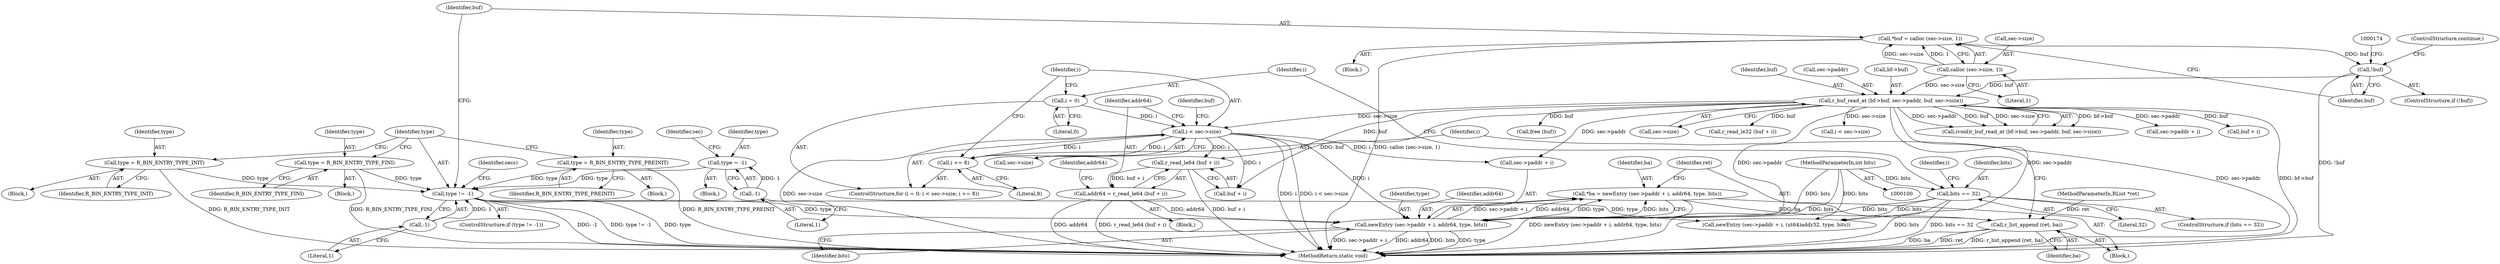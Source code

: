 digraph "1_radare2_1f37c04f2a762500222dda2459e6a04646feeedf@pointer" {
"1000257" [label="(Call,*ba = newEntry (sec->paddr + i, addr64, type, bits))"];
"1000259" [label="(Call,newEntry (sec->paddr + i, addr64, type, bits))"];
"1000175" [label="(Call,r_buf_read_at (bf->buf, sec->paddr, buf, sec->size))"];
"1000169" [label="(Call,!buf)"];
"1000161" [label="(Call,*buf = calloc (sec->size, 1))"];
"1000163" [label="(Call,calloc (sec->size, 1))"];
"1000237" [label="(Call,i < sec->size)"];
"1000234" [label="(Call,i = 0)"];
"1000242" [label="(Call,i += 8)"];
"1000247" [label="(Call,addr64 = r_read_le64 (buf + i))"];
"1000249" [label="(Call,r_read_le64 (buf + i))"];
"1000155" [label="(Call,type != -1)"];
"1000127" [label="(Call,type = R_BIN_ENTRY_TYPE_FINI)"];
"1000115" [label="(Call,type = -1)"];
"1000117" [label="(Call,-1)"];
"1000139" [label="(Call,type = R_BIN_ENTRY_TYPE_INIT)"];
"1000151" [label="(Call,type = R_BIN_ENTRY_TYPE_PREINIT)"];
"1000157" [label="(Call,-1)"];
"1000187" [label="(Call,bits == 32)"];
"1000103" [label="(MethodParameterIn,int bits)"];
"1000268" [label="(Call,r_list_append (ret, ba))"];
"1000182" [label="(Identifier,buf)"];
"1000139" [label="(Call,type = R_BIN_ENTRY_TYPE_INIT)"];
"1000242" [label="(Call,i += 8)"];
"1000188" [label="(Identifier,bits)"];
"1000175" [label="(Call,r_buf_read_at (bf->buf, sec->paddr, buf, sec->size))"];
"1000250" [label="(Call,buf + i)"];
"1000126" [label="(Block,)"];
"1000243" [label="(Identifier,i)"];
"1000128" [label="(Identifier,type)"];
"1000247" [label="(Call,addr64 = r_read_le64 (buf + i))"];
"1000258" [label="(Identifier,ba)"];
"1000267" [label="(Identifier,bits)"];
"1000151" [label="(Call,type = R_BIN_ENTRY_TYPE_PREINIT)"];
"1000186" [label="(ControlStructure,if (bits == 32))"];
"1000257" [label="(Call,*ba = newEntry (sec->paddr + i, addr64, type, bits))"];
"1000167" [label="(Literal,1)"];
"1000270" [label="(Identifier,ba)"];
"1000249" [label="(Call,r_read_le64 (buf + i))"];
"1000155" [label="(Call,type != -1)"];
"1000157" [label="(Call,-1)"];
"1000248" [label="(Identifier,addr64)"];
"1000117" [label="(Call,-1)"];
"1000141" [label="(Identifier,R_BIN_ENTRY_TYPE_INIT)"];
"1000140" [label="(Identifier,type)"];
"1000189" [label="(Literal,32)"];
"1000161" [label="(Call,*buf = calloc (sec->size, 1))"];
"1000156" [label="(Identifier,type)"];
"1000164" [label="(Call,sec->size)"];
"1000271" [label="(Call,free (buf))"];
"1000118" [label="(Literal,1)"];
"1000138" [label="(Block,)"];
"1000169" [label="(Call,!buf)"];
"1000183" [label="(Call,sec->size)"];
"1000237" [label="(Call,i < sec->size)"];
"1000217" [label="(Call,newEntry (sec->paddr + i, (ut64)addr32, type, bits))"];
"1000245" [label="(Block,)"];
"1000129" [label="(Identifier,R_BIN_ENTRY_TYPE_FINI)"];
"1000266" [label="(Identifier,type)"];
"1000207" [label="(Call,r_read_le32 (buf + i))"];
"1000153" [label="(Identifier,R_BIN_ENTRY_TYPE_PREINIT)"];
"1000159" [label="(Block,)"];
"1000187" [label="(Call,bits == 32)"];
"1000162" [label="(Identifier,buf)"];
"1000265" [label="(Identifier,addr64)"];
"1000127" [label="(Call,type = R_BIN_ENTRY_TYPE_FINI)"];
"1000255" [label="(Block,)"];
"1000103" [label="(MethodParameterIn,int bits)"];
"1000168" [label="(ControlStructure,if (!buf))"];
"1000163" [label="(Call,calloc (sec->size, 1))"];
"1000235" [label="(Identifier,i)"];
"1000102" [label="(MethodParameterIn,RList *ret)"];
"1000275" [label="(MethodReturn,static void)"];
"1000233" [label="(ControlStructure,for (i = 0; i < sec->size; i += 8))"];
"1000269" [label="(Identifier,ret)"];
"1000244" [label="(Literal,8)"];
"1000116" [label="(Identifier,type)"];
"1000195" [label="(Call,i < sec->size)"];
"1000238" [label="(Identifier,i)"];
"1000272" [label="(Identifier,buf)"];
"1000268" [label="(Call,r_list_append (ret, ba))"];
"1000179" [label="(Call,sec->paddr)"];
"1000154" [label="(ControlStructure,if (type != -1))"];
"1000176" [label="(Call,bf->buf)"];
"1000274" [label="(Identifier,secs)"];
"1000115" [label="(Call,type = -1)"];
"1000170" [label="(Identifier,buf)"];
"1000260" [label="(Call,sec->paddr + i)"];
"1000114" [label="(Block,)"];
"1000173" [label="(Call,(void)r_buf_read_at (bf->buf, sec->paddr, buf, sec->size))"];
"1000218" [label="(Call,sec->paddr + i)"];
"1000234" [label="(Call,i = 0)"];
"1000150" [label="(Block,)"];
"1000152" [label="(Identifier,type)"];
"1000259" [label="(Call,newEntry (sec->paddr + i, addr64, type, bits))"];
"1000172" [label="(ControlStructure,continue;)"];
"1000208" [label="(Call,buf + i)"];
"1000158" [label="(Literal,1)"];
"1000193" [label="(Identifier,i)"];
"1000236" [label="(Literal,0)"];
"1000123" [label="(Identifier,sec)"];
"1000239" [label="(Call,sec->size)"];
"1000254" [label="(Identifier,addr64)"];
"1000257" -> "1000255"  [label="AST: "];
"1000257" -> "1000259"  [label="CFG: "];
"1000258" -> "1000257"  [label="AST: "];
"1000259" -> "1000257"  [label="AST: "];
"1000269" -> "1000257"  [label="CFG: "];
"1000257" -> "1000275"  [label="DDG: newEntry (sec->paddr + i, addr64, type, bits)"];
"1000259" -> "1000257"  [label="DDG: sec->paddr + i"];
"1000259" -> "1000257"  [label="DDG: addr64"];
"1000259" -> "1000257"  [label="DDG: type"];
"1000259" -> "1000257"  [label="DDG: bits"];
"1000257" -> "1000268"  [label="DDG: ba"];
"1000259" -> "1000267"  [label="CFG: "];
"1000260" -> "1000259"  [label="AST: "];
"1000265" -> "1000259"  [label="AST: "];
"1000266" -> "1000259"  [label="AST: "];
"1000267" -> "1000259"  [label="AST: "];
"1000259" -> "1000275"  [label="DDG: sec->paddr + i"];
"1000259" -> "1000275"  [label="DDG: addr64"];
"1000259" -> "1000275"  [label="DDG: bits"];
"1000259" -> "1000275"  [label="DDG: type"];
"1000175" -> "1000259"  [label="DDG: sec->paddr"];
"1000237" -> "1000259"  [label="DDG: i"];
"1000247" -> "1000259"  [label="DDG: addr64"];
"1000155" -> "1000259"  [label="DDG: type"];
"1000187" -> "1000259"  [label="DDG: bits"];
"1000103" -> "1000259"  [label="DDG: bits"];
"1000175" -> "1000173"  [label="AST: "];
"1000175" -> "1000183"  [label="CFG: "];
"1000176" -> "1000175"  [label="AST: "];
"1000179" -> "1000175"  [label="AST: "];
"1000182" -> "1000175"  [label="AST: "];
"1000183" -> "1000175"  [label="AST: "];
"1000173" -> "1000175"  [label="CFG: "];
"1000175" -> "1000275"  [label="DDG: sec->paddr"];
"1000175" -> "1000275"  [label="DDG: bf->buf"];
"1000175" -> "1000173"  [label="DDG: bf->buf"];
"1000175" -> "1000173"  [label="DDG: sec->paddr"];
"1000175" -> "1000173"  [label="DDG: buf"];
"1000175" -> "1000173"  [label="DDG: sec->size"];
"1000169" -> "1000175"  [label="DDG: buf"];
"1000163" -> "1000175"  [label="DDG: sec->size"];
"1000175" -> "1000195"  [label="DDG: sec->size"];
"1000175" -> "1000207"  [label="DDG: buf"];
"1000175" -> "1000208"  [label="DDG: buf"];
"1000175" -> "1000217"  [label="DDG: sec->paddr"];
"1000175" -> "1000218"  [label="DDG: sec->paddr"];
"1000175" -> "1000237"  [label="DDG: sec->size"];
"1000175" -> "1000249"  [label="DDG: buf"];
"1000175" -> "1000250"  [label="DDG: buf"];
"1000175" -> "1000260"  [label="DDG: sec->paddr"];
"1000175" -> "1000271"  [label="DDG: buf"];
"1000169" -> "1000168"  [label="AST: "];
"1000169" -> "1000170"  [label="CFG: "];
"1000170" -> "1000169"  [label="AST: "];
"1000172" -> "1000169"  [label="CFG: "];
"1000174" -> "1000169"  [label="CFG: "];
"1000169" -> "1000275"  [label="DDG: !buf"];
"1000161" -> "1000169"  [label="DDG: buf"];
"1000161" -> "1000159"  [label="AST: "];
"1000161" -> "1000163"  [label="CFG: "];
"1000162" -> "1000161"  [label="AST: "];
"1000163" -> "1000161"  [label="AST: "];
"1000170" -> "1000161"  [label="CFG: "];
"1000161" -> "1000275"  [label="DDG: calloc (sec->size, 1)"];
"1000163" -> "1000161"  [label="DDG: sec->size"];
"1000163" -> "1000161"  [label="DDG: 1"];
"1000163" -> "1000167"  [label="CFG: "];
"1000164" -> "1000163"  [label="AST: "];
"1000167" -> "1000163"  [label="AST: "];
"1000237" -> "1000233"  [label="AST: "];
"1000237" -> "1000239"  [label="CFG: "];
"1000238" -> "1000237"  [label="AST: "];
"1000239" -> "1000237"  [label="AST: "];
"1000248" -> "1000237"  [label="CFG: "];
"1000272" -> "1000237"  [label="CFG: "];
"1000237" -> "1000275"  [label="DDG: i < sec->size"];
"1000237" -> "1000275"  [label="DDG: sec->size"];
"1000237" -> "1000275"  [label="DDG: i"];
"1000234" -> "1000237"  [label="DDG: i"];
"1000242" -> "1000237"  [label="DDG: i"];
"1000237" -> "1000242"  [label="DDG: i"];
"1000237" -> "1000249"  [label="DDG: i"];
"1000237" -> "1000250"  [label="DDG: i"];
"1000237" -> "1000260"  [label="DDG: i"];
"1000234" -> "1000233"  [label="AST: "];
"1000234" -> "1000236"  [label="CFG: "];
"1000235" -> "1000234"  [label="AST: "];
"1000236" -> "1000234"  [label="AST: "];
"1000238" -> "1000234"  [label="CFG: "];
"1000242" -> "1000233"  [label="AST: "];
"1000242" -> "1000244"  [label="CFG: "];
"1000243" -> "1000242"  [label="AST: "];
"1000244" -> "1000242"  [label="AST: "];
"1000238" -> "1000242"  [label="CFG: "];
"1000247" -> "1000245"  [label="AST: "];
"1000247" -> "1000249"  [label="CFG: "];
"1000248" -> "1000247"  [label="AST: "];
"1000249" -> "1000247"  [label="AST: "];
"1000254" -> "1000247"  [label="CFG: "];
"1000247" -> "1000275"  [label="DDG: addr64"];
"1000247" -> "1000275"  [label="DDG: r_read_le64 (buf + i)"];
"1000249" -> "1000247"  [label="DDG: buf + i"];
"1000249" -> "1000250"  [label="CFG: "];
"1000250" -> "1000249"  [label="AST: "];
"1000249" -> "1000275"  [label="DDG: buf + i"];
"1000155" -> "1000154"  [label="AST: "];
"1000155" -> "1000157"  [label="CFG: "];
"1000156" -> "1000155"  [label="AST: "];
"1000157" -> "1000155"  [label="AST: "];
"1000162" -> "1000155"  [label="CFG: "];
"1000274" -> "1000155"  [label="CFG: "];
"1000155" -> "1000275"  [label="DDG: -1"];
"1000155" -> "1000275"  [label="DDG: type != -1"];
"1000155" -> "1000275"  [label="DDG: type"];
"1000127" -> "1000155"  [label="DDG: type"];
"1000115" -> "1000155"  [label="DDG: type"];
"1000139" -> "1000155"  [label="DDG: type"];
"1000151" -> "1000155"  [label="DDG: type"];
"1000157" -> "1000155"  [label="DDG: 1"];
"1000155" -> "1000217"  [label="DDG: type"];
"1000127" -> "1000126"  [label="AST: "];
"1000127" -> "1000129"  [label="CFG: "];
"1000128" -> "1000127"  [label="AST: "];
"1000129" -> "1000127"  [label="AST: "];
"1000156" -> "1000127"  [label="CFG: "];
"1000127" -> "1000275"  [label="DDG: R_BIN_ENTRY_TYPE_FINI"];
"1000115" -> "1000114"  [label="AST: "];
"1000115" -> "1000117"  [label="CFG: "];
"1000116" -> "1000115"  [label="AST: "];
"1000117" -> "1000115"  [label="AST: "];
"1000123" -> "1000115"  [label="CFG: "];
"1000117" -> "1000115"  [label="DDG: 1"];
"1000117" -> "1000118"  [label="CFG: "];
"1000118" -> "1000117"  [label="AST: "];
"1000139" -> "1000138"  [label="AST: "];
"1000139" -> "1000141"  [label="CFG: "];
"1000140" -> "1000139"  [label="AST: "];
"1000141" -> "1000139"  [label="AST: "];
"1000156" -> "1000139"  [label="CFG: "];
"1000139" -> "1000275"  [label="DDG: R_BIN_ENTRY_TYPE_INIT"];
"1000151" -> "1000150"  [label="AST: "];
"1000151" -> "1000153"  [label="CFG: "];
"1000152" -> "1000151"  [label="AST: "];
"1000153" -> "1000151"  [label="AST: "];
"1000156" -> "1000151"  [label="CFG: "];
"1000151" -> "1000275"  [label="DDG: R_BIN_ENTRY_TYPE_PREINIT"];
"1000157" -> "1000158"  [label="CFG: "];
"1000158" -> "1000157"  [label="AST: "];
"1000187" -> "1000186"  [label="AST: "];
"1000187" -> "1000189"  [label="CFG: "];
"1000188" -> "1000187"  [label="AST: "];
"1000189" -> "1000187"  [label="AST: "];
"1000193" -> "1000187"  [label="CFG: "];
"1000235" -> "1000187"  [label="CFG: "];
"1000187" -> "1000275"  [label="DDG: bits"];
"1000187" -> "1000275"  [label="DDG: bits == 32"];
"1000103" -> "1000187"  [label="DDG: bits"];
"1000187" -> "1000217"  [label="DDG: bits"];
"1000103" -> "1000100"  [label="AST: "];
"1000103" -> "1000275"  [label="DDG: bits"];
"1000103" -> "1000217"  [label="DDG: bits"];
"1000268" -> "1000255"  [label="AST: "];
"1000268" -> "1000270"  [label="CFG: "];
"1000269" -> "1000268"  [label="AST: "];
"1000270" -> "1000268"  [label="AST: "];
"1000243" -> "1000268"  [label="CFG: "];
"1000268" -> "1000275"  [label="DDG: ret"];
"1000268" -> "1000275"  [label="DDG: r_list_append (ret, ba)"];
"1000268" -> "1000275"  [label="DDG: ba"];
"1000102" -> "1000268"  [label="DDG: ret"];
}
